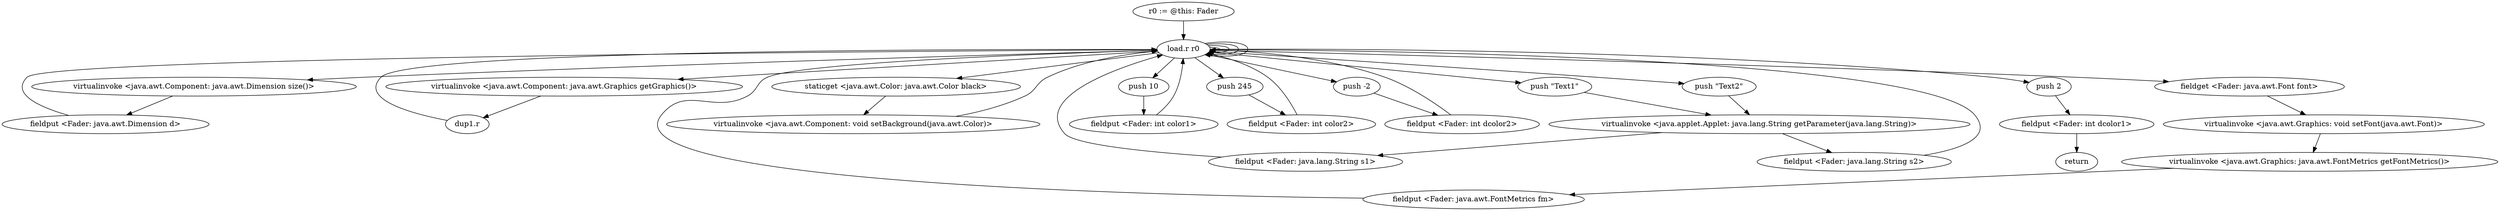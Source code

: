 digraph "" {
    "r0 := @this: Fader"
    "load.r r0"
    "r0 := @this: Fader"->"load.r r0";
    "load.r r0"->"load.r r0";
    "virtualinvoke <java.awt.Component: java.awt.Dimension size()>"
    "load.r r0"->"virtualinvoke <java.awt.Component: java.awt.Dimension size()>";
    "fieldput <Fader: java.awt.Dimension d>"
    "virtualinvoke <java.awt.Component: java.awt.Dimension size()>"->"fieldput <Fader: java.awt.Dimension d>";
    "fieldput <Fader: java.awt.Dimension d>"->"load.r r0";
    "load.r r0"->"load.r r0";
    "virtualinvoke <java.awt.Component: java.awt.Graphics getGraphics()>"
    "load.r r0"->"virtualinvoke <java.awt.Component: java.awt.Graphics getGraphics()>";
    "dup1.r"
    "virtualinvoke <java.awt.Component: java.awt.Graphics getGraphics()>"->"dup1.r";
    "dup1.r"->"load.r r0";
    "fieldget <Fader: java.awt.Font font>"
    "load.r r0"->"fieldget <Fader: java.awt.Font font>";
    "virtualinvoke <java.awt.Graphics: void setFont(java.awt.Font)>"
    "fieldget <Fader: java.awt.Font font>"->"virtualinvoke <java.awt.Graphics: void setFont(java.awt.Font)>";
    "virtualinvoke <java.awt.Graphics: java.awt.FontMetrics getFontMetrics()>"
    "virtualinvoke <java.awt.Graphics: void setFont(java.awt.Font)>"->"virtualinvoke <java.awt.Graphics: java.awt.FontMetrics getFontMetrics()>";
    "fieldput <Fader: java.awt.FontMetrics fm>"
    "virtualinvoke <java.awt.Graphics: java.awt.FontMetrics getFontMetrics()>"->"fieldput <Fader: java.awt.FontMetrics fm>";
    "fieldput <Fader: java.awt.FontMetrics fm>"->"load.r r0";
    "staticget <java.awt.Color: java.awt.Color black>"
    "load.r r0"->"staticget <java.awt.Color: java.awt.Color black>";
    "virtualinvoke <java.awt.Component: void setBackground(java.awt.Color)>"
    "staticget <java.awt.Color: java.awt.Color black>"->"virtualinvoke <java.awt.Component: void setBackground(java.awt.Color)>";
    "virtualinvoke <java.awt.Component: void setBackground(java.awt.Color)>"->"load.r r0";
    "load.r r0"->"load.r r0";
    "push \"Text1\""
    "load.r r0"->"push \"Text1\"";
    "virtualinvoke <java.applet.Applet: java.lang.String getParameter(java.lang.String)>"
    "push \"Text1\""->"virtualinvoke <java.applet.Applet: java.lang.String getParameter(java.lang.String)>";
    "fieldput <Fader: java.lang.String s1>"
    "virtualinvoke <java.applet.Applet: java.lang.String getParameter(java.lang.String)>"->"fieldput <Fader: java.lang.String s1>";
    "fieldput <Fader: java.lang.String s1>"->"load.r r0";
    "load.r r0"->"load.r r0";
    "push \"Text2\""
    "load.r r0"->"push \"Text2\"";
    "push \"Text2\""->"virtualinvoke <java.applet.Applet: java.lang.String getParameter(java.lang.String)>";
    "fieldput <Fader: java.lang.String s2>"
    "virtualinvoke <java.applet.Applet: java.lang.String getParameter(java.lang.String)>"->"fieldput <Fader: java.lang.String s2>";
    "fieldput <Fader: java.lang.String s2>"->"load.r r0";
    "push 10"
    "load.r r0"->"push 10";
    "fieldput <Fader: int color1>"
    "push 10"->"fieldput <Fader: int color1>";
    "fieldput <Fader: int color1>"->"load.r r0";
    "push 245"
    "load.r r0"->"push 245";
    "fieldput <Fader: int color2>"
    "push 245"->"fieldput <Fader: int color2>";
    "fieldput <Fader: int color2>"->"load.r r0";
    "push -2"
    "load.r r0"->"push -2";
    "fieldput <Fader: int dcolor2>"
    "push -2"->"fieldput <Fader: int dcolor2>";
    "fieldput <Fader: int dcolor2>"->"load.r r0";
    "push 2"
    "load.r r0"->"push 2";
    "fieldput <Fader: int dcolor1>"
    "push 2"->"fieldput <Fader: int dcolor1>";
    "return"
    "fieldput <Fader: int dcolor1>"->"return";
}
